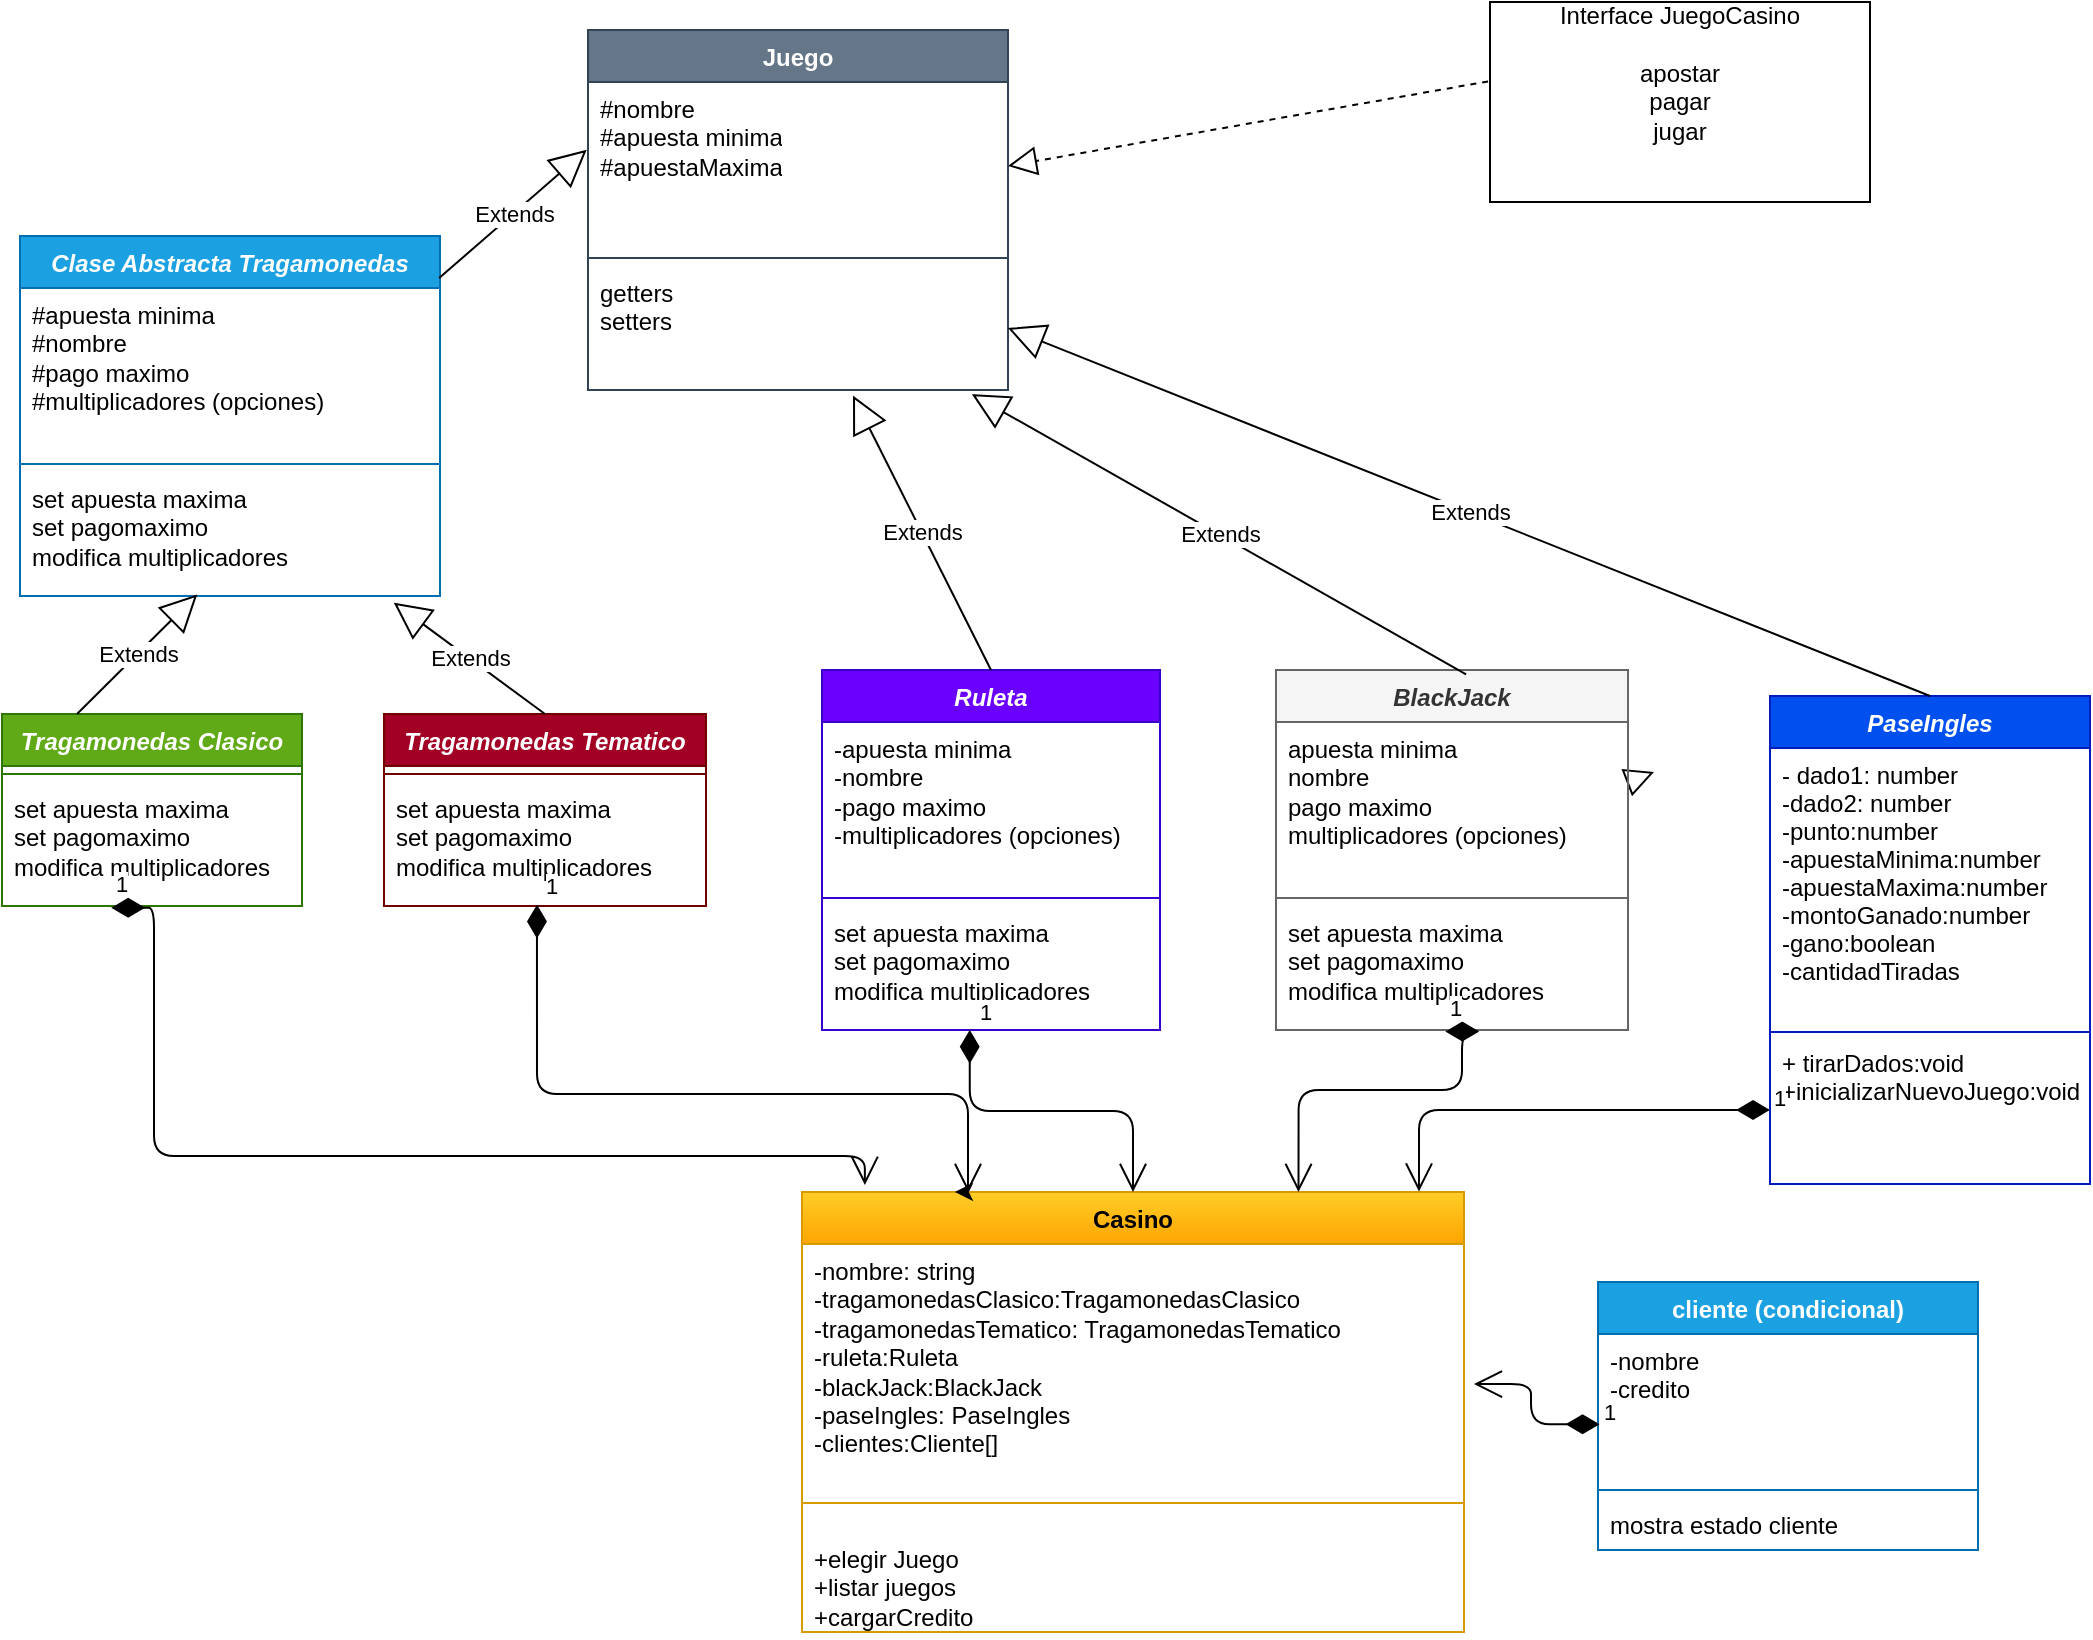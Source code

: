 <mxfile version="24.8.6">
  <diagram name="Página-1" id="bwIVNlXcXNwzSYkkAPYZ">
    <mxGraphModel dx="1089" dy="552" grid="0" gridSize="10" guides="1" tooltips="1" connect="1" arrows="1" fold="1" page="1" pageScale="1" pageWidth="1169" pageHeight="827" math="0" shadow="0">
      <root>
        <mxCell id="0" />
        <mxCell id="1" parent="0" />
        <mxCell id="TmxRiigGSbf3DHzbI32Z-1" value="Interface JuegoCasino&lt;div&gt;&lt;br&gt;&lt;/div&gt;&lt;div&gt;apostar&lt;/div&gt;&lt;div&gt;pagar&lt;/div&gt;&lt;div&gt;jugar&lt;/div&gt;&lt;div&gt;&lt;br&gt;&lt;/div&gt;&lt;div&gt;&lt;br&gt;&lt;/div&gt;" style="html=1;whiteSpace=wrap;" parent="1" vertex="1">
          <mxGeometry x="770" y="14" width="190" height="100" as="geometry" />
        </mxCell>
        <mxCell id="TmxRiigGSbf3DHzbI32Z-6" value="&lt;i&gt;Clase Abstracta Tragamonedas&lt;/i&gt;" style="swimlane;fontStyle=1;align=center;verticalAlign=top;childLayout=stackLayout;horizontal=1;startSize=26;horizontalStack=0;resizeParent=1;resizeParentMax=0;resizeLast=0;collapsible=1;marginBottom=0;whiteSpace=wrap;html=1;fillColor=#1ba1e2;strokeColor=#006EAF;fontColor=#ffffff;" parent="1" vertex="1">
          <mxGeometry x="35" y="131" width="210" height="180" as="geometry" />
        </mxCell>
        <mxCell id="TmxRiigGSbf3DHzbI32Z-7" value="&lt;div&gt;#apuesta minima&lt;/div&gt;&lt;div&gt;#nombre&lt;/div&gt;&lt;div&gt;#pago maximo&lt;/div&gt;&lt;div&gt;#multiplicadores (opciones)&lt;/div&gt;" style="text;strokeColor=none;fillColor=none;align=left;verticalAlign=top;spacingLeft=4;spacingRight=4;overflow=hidden;rotatable=0;points=[[0,0.5],[1,0.5]];portConstraint=eastwest;whiteSpace=wrap;html=1;" parent="TmxRiigGSbf3DHzbI32Z-6" vertex="1">
          <mxGeometry y="26" width="210" height="84" as="geometry" />
        </mxCell>
        <mxCell id="TmxRiigGSbf3DHzbI32Z-8" value="" style="line;strokeWidth=1;fillColor=none;align=left;verticalAlign=middle;spacingTop=-1;spacingLeft=3;spacingRight=3;rotatable=0;labelPosition=right;points=[];portConstraint=eastwest;strokeColor=inherit;" parent="TmxRiigGSbf3DHzbI32Z-6" vertex="1">
          <mxGeometry y="110" width="210" height="8" as="geometry" />
        </mxCell>
        <mxCell id="TmxRiigGSbf3DHzbI32Z-9" value="set apuesta maxima&lt;div&gt;set pagomaximo&lt;/div&gt;&lt;div&gt;modifica multiplicadores&lt;/div&gt;&lt;div&gt;&lt;br&gt;&lt;/div&gt;" style="text;strokeColor=none;fillColor=none;align=left;verticalAlign=top;spacingLeft=4;spacingRight=4;overflow=hidden;rotatable=0;points=[[0,0.5],[1,0.5]];portConstraint=eastwest;whiteSpace=wrap;html=1;" parent="TmxRiigGSbf3DHzbI32Z-6" vertex="1">
          <mxGeometry y="118" width="210" height="62" as="geometry" />
        </mxCell>
        <mxCell id="TmxRiigGSbf3DHzbI32Z-12" value="&lt;i&gt;Tragamonedas Clasico&lt;/i&gt;" style="swimlane;fontStyle=1;align=center;verticalAlign=top;childLayout=stackLayout;horizontal=1;startSize=26;horizontalStack=0;resizeParent=1;resizeParentMax=0;resizeLast=0;collapsible=1;marginBottom=0;whiteSpace=wrap;html=1;fillColor=#60a917;strokeColor=#2D7600;fontColor=#ffffff;" parent="1" vertex="1">
          <mxGeometry x="26" y="370" width="150" height="96" as="geometry" />
        </mxCell>
        <mxCell id="TmxRiigGSbf3DHzbI32Z-14" value="" style="line;strokeWidth=1;fillColor=none;align=left;verticalAlign=middle;spacingTop=-1;spacingLeft=3;spacingRight=3;rotatable=0;labelPosition=right;points=[];portConstraint=eastwest;strokeColor=inherit;" parent="TmxRiigGSbf3DHzbI32Z-12" vertex="1">
          <mxGeometry y="26" width="150" height="8" as="geometry" />
        </mxCell>
        <mxCell id="TmxRiigGSbf3DHzbI32Z-15" value="set apuesta maxima&lt;div&gt;set pagomaximo&lt;/div&gt;&lt;div&gt;modifica multiplicadores&lt;/div&gt;&lt;div&gt;&lt;br&gt;&lt;/div&gt;" style="text;strokeColor=none;fillColor=none;align=left;verticalAlign=top;spacingLeft=4;spacingRight=4;overflow=hidden;rotatable=0;points=[[0,0.5],[1,0.5]];portConstraint=eastwest;whiteSpace=wrap;html=1;" parent="TmxRiigGSbf3DHzbI32Z-12" vertex="1">
          <mxGeometry y="34" width="150" height="62" as="geometry" />
        </mxCell>
        <mxCell id="TmxRiigGSbf3DHzbI32Z-16" value="&lt;i&gt;Tragamonedas Tematico&lt;/i&gt;" style="swimlane;fontStyle=1;align=center;verticalAlign=top;childLayout=stackLayout;horizontal=1;startSize=26;horizontalStack=0;resizeParent=1;resizeParentMax=0;resizeLast=0;collapsible=1;marginBottom=0;whiteSpace=wrap;html=1;fillColor=#a20025;strokeColor=#6F0000;fontColor=#ffffff;" parent="1" vertex="1">
          <mxGeometry x="217" y="370" width="161" height="96" as="geometry" />
        </mxCell>
        <mxCell id="TmxRiigGSbf3DHzbI32Z-18" value="" style="line;strokeWidth=1;fillColor=none;align=left;verticalAlign=middle;spacingTop=-1;spacingLeft=3;spacingRight=3;rotatable=0;labelPosition=right;points=[];portConstraint=eastwest;strokeColor=inherit;" parent="TmxRiigGSbf3DHzbI32Z-16" vertex="1">
          <mxGeometry y="26" width="161" height="8" as="geometry" />
        </mxCell>
        <mxCell id="TmxRiigGSbf3DHzbI32Z-19" value="set apuesta maxima&lt;div&gt;set pagomaximo&lt;/div&gt;&lt;div&gt;modifica multiplicadores&lt;/div&gt;&lt;div&gt;&lt;br&gt;&lt;/div&gt;" style="text;strokeColor=none;fillColor=none;align=left;verticalAlign=top;spacingLeft=4;spacingRight=4;overflow=hidden;rotatable=0;points=[[0,0.5],[1,0.5]];portConstraint=eastwest;whiteSpace=wrap;html=1;" parent="TmxRiigGSbf3DHzbI32Z-16" vertex="1">
          <mxGeometry y="34" width="161" height="62" as="geometry" />
        </mxCell>
        <mxCell id="TmxRiigGSbf3DHzbI32Z-20" value="Casino" style="swimlane;fontStyle=1;align=center;verticalAlign=top;childLayout=stackLayout;horizontal=1;startSize=26;horizontalStack=0;resizeParent=1;resizeParentMax=0;resizeLast=0;collapsible=1;marginBottom=0;whiteSpace=wrap;html=1;fillColor=#ffcd28;gradientColor=#ffa500;strokeColor=#d79b00;" parent="1" vertex="1">
          <mxGeometry x="426" y="609" width="331" height="220" as="geometry" />
        </mxCell>
        <mxCell id="TmxRiigGSbf3DHzbI32Z-21" value="-nombre: string&lt;br&gt;-tragamonedasClasico:TragamonedasClasico&lt;div&gt;-tragamonedasTematico: TragamonedasTematico&lt;br&gt;&lt;div&gt;-ruleta:Ruleta&lt;/div&gt;&lt;div&gt;-blackJack:BlackJack&lt;/div&gt;&lt;div&gt;-paseIngles: PaseIngles&lt;/div&gt;&lt;div&gt;-clientes:Cliente[]&lt;/div&gt;&lt;/div&gt;" style="text;strokeColor=none;fillColor=none;align=left;verticalAlign=top;spacingLeft=4;spacingRight=4;overflow=hidden;rotatable=0;points=[[0,0.5],[1,0.5]];portConstraint=eastwest;whiteSpace=wrap;html=1;" parent="TmxRiigGSbf3DHzbI32Z-20" vertex="1">
          <mxGeometry y="26" width="331" height="115" as="geometry" />
        </mxCell>
        <mxCell id="TmxRiigGSbf3DHzbI32Z-22" value="" style="line;strokeWidth=1;fillColor=none;align=left;verticalAlign=middle;spacingTop=-1;spacingLeft=3;spacingRight=3;rotatable=0;labelPosition=right;points=[];portConstraint=eastwest;strokeColor=inherit;" parent="TmxRiigGSbf3DHzbI32Z-20" vertex="1">
          <mxGeometry y="141" width="331" height="29" as="geometry" />
        </mxCell>
        <mxCell id="TmxRiigGSbf3DHzbI32Z-44" value="+elegir Juego&lt;div&gt;+listar juegos&lt;/div&gt;&lt;div&gt;+cargarCredito&lt;/div&gt;" style="text;strokeColor=none;fillColor=none;align=left;verticalAlign=top;spacingLeft=4;spacingRight=4;overflow=hidden;rotatable=0;points=[[0,0.5],[1,0.5]];portConstraint=eastwest;whiteSpace=wrap;html=1;" parent="TmxRiigGSbf3DHzbI32Z-20" vertex="1">
          <mxGeometry y="170" width="331" height="50" as="geometry" />
        </mxCell>
        <mxCell id="TmxRiigGSbf3DHzbI32Z-24" value="&lt;i&gt;Ruleta&lt;/i&gt;" style="swimlane;fontStyle=1;align=center;verticalAlign=top;childLayout=stackLayout;horizontal=1;startSize=26;horizontalStack=0;resizeParent=1;resizeParentMax=0;resizeLast=0;collapsible=1;marginBottom=0;whiteSpace=wrap;html=1;fillColor=#6a00ff;strokeColor=#3700CC;fontColor=#ffffff;" parent="1" vertex="1">
          <mxGeometry x="436" y="348" width="169" height="180" as="geometry" />
        </mxCell>
        <mxCell id="TmxRiigGSbf3DHzbI32Z-25" value="&lt;div&gt;-apuesta minima&lt;/div&gt;&lt;div&gt;-nombre&lt;/div&gt;&lt;div&gt;-pago maximo&lt;/div&gt;&lt;div&gt;-multiplicadores (opciones)&lt;/div&gt;" style="text;strokeColor=none;fillColor=none;align=left;verticalAlign=top;spacingLeft=4;spacingRight=4;overflow=hidden;rotatable=0;points=[[0,0.5],[1,0.5]];portConstraint=eastwest;whiteSpace=wrap;html=1;" parent="TmxRiigGSbf3DHzbI32Z-24" vertex="1">
          <mxGeometry y="26" width="169" height="84" as="geometry" />
        </mxCell>
        <mxCell id="TmxRiigGSbf3DHzbI32Z-26" value="" style="line;strokeWidth=1;fillColor=none;align=left;verticalAlign=middle;spacingTop=-1;spacingLeft=3;spacingRight=3;rotatable=0;labelPosition=right;points=[];portConstraint=eastwest;strokeColor=inherit;" parent="TmxRiigGSbf3DHzbI32Z-24" vertex="1">
          <mxGeometry y="110" width="169" height="8" as="geometry" />
        </mxCell>
        <mxCell id="TmxRiigGSbf3DHzbI32Z-27" value="set apuesta maxima&lt;div&gt;set pagomaximo&lt;/div&gt;&lt;div&gt;modifica multiplicadores&lt;/div&gt;&lt;div&gt;&lt;br&gt;&lt;/div&gt;" style="text;strokeColor=none;fillColor=none;align=left;verticalAlign=top;spacingLeft=4;spacingRight=4;overflow=hidden;rotatable=0;points=[[0,0.5],[1,0.5]];portConstraint=eastwest;whiteSpace=wrap;html=1;" parent="TmxRiigGSbf3DHzbI32Z-24" vertex="1">
          <mxGeometry y="118" width="169" height="62" as="geometry" />
        </mxCell>
        <mxCell id="TmxRiigGSbf3DHzbI32Z-40" value="cliente (condicional)" style="swimlane;fontStyle=1;align=center;verticalAlign=top;childLayout=stackLayout;horizontal=1;startSize=26;horizontalStack=0;resizeParent=1;resizeParentMax=0;resizeLast=0;collapsible=1;marginBottom=0;whiteSpace=wrap;html=1;fillColor=#1ba1e2;fontColor=#ffffff;strokeColor=#006EAF;" parent="1" vertex="1">
          <mxGeometry x="824" y="654" width="190" height="134" as="geometry" />
        </mxCell>
        <mxCell id="TmxRiigGSbf3DHzbI32Z-41" value="-nombre&lt;div&gt;-credito&lt;/div&gt;" style="text;strokeColor=none;fillColor=none;align=left;verticalAlign=top;spacingLeft=4;spacingRight=4;overflow=hidden;rotatable=0;points=[[0,0.5],[1,0.5]];portConstraint=eastwest;whiteSpace=wrap;html=1;" parent="TmxRiigGSbf3DHzbI32Z-40" vertex="1">
          <mxGeometry y="26" width="190" height="74" as="geometry" />
        </mxCell>
        <mxCell id="TmxRiigGSbf3DHzbI32Z-42" value="" style="line;strokeWidth=1;fillColor=none;align=left;verticalAlign=middle;spacingTop=-1;spacingLeft=3;spacingRight=3;rotatable=0;labelPosition=right;points=[];portConstraint=eastwest;strokeColor=inherit;" parent="TmxRiigGSbf3DHzbI32Z-40" vertex="1">
          <mxGeometry y="100" width="190" height="8" as="geometry" />
        </mxCell>
        <mxCell id="TmxRiigGSbf3DHzbI32Z-43" value="mostra estado cliente" style="text;strokeColor=none;fillColor=none;align=left;verticalAlign=top;spacingLeft=4;spacingRight=4;overflow=hidden;rotatable=0;points=[[0,0.5],[1,0.5]];portConstraint=eastwest;whiteSpace=wrap;html=1;" parent="TmxRiigGSbf3DHzbI32Z-40" vertex="1">
          <mxGeometry y="108" width="190" height="26" as="geometry" />
        </mxCell>
        <mxCell id="1PK3M7cZoepvQwBATbSP-1" value="Extends" style="endArrow=block;endSize=16;endFill=0;html=1;rounded=0;entryX=0.422;entryY=0.988;entryDx=0;entryDy=0;entryPerimeter=0;exitX=0.25;exitY=0;exitDx=0;exitDy=0;" parent="1" source="TmxRiigGSbf3DHzbI32Z-12" target="TmxRiigGSbf3DHzbI32Z-9" edge="1">
          <mxGeometry width="160" relative="1" as="geometry">
            <mxPoint x="130" y="399" as="sourcePoint" />
            <mxPoint x="290" y="389" as="targetPoint" />
          </mxGeometry>
        </mxCell>
        <mxCell id="1PK3M7cZoepvQwBATbSP-4" value="Extends" style="endArrow=block;endSize=16;endFill=0;html=1;rounded=0;entryX=0.89;entryY=1.054;entryDx=0;entryDy=0;entryPerimeter=0;exitX=0.5;exitY=0;exitDx=0;exitDy=0;" parent="1" source="TmxRiigGSbf3DHzbI32Z-16" target="TmxRiigGSbf3DHzbI32Z-9" edge="1">
          <mxGeometry width="160" relative="1" as="geometry">
            <mxPoint x="373" y="397" as="sourcePoint" />
            <mxPoint x="494" y="378" as="targetPoint" />
          </mxGeometry>
        </mxCell>
        <mxCell id="1PK3M7cZoepvQwBATbSP-6" value="" style="endArrow=block;dashed=1;endFill=0;endSize=12;html=1;rounded=0;startArrow=none;" parent="1" source="TmxRiigGSbf3DHzbI32Z-45" edge="1">
          <mxGeometry width="160" relative="1" as="geometry">
            <mxPoint x="484" y="119" as="sourcePoint" />
            <mxPoint x="852" y="399" as="targetPoint" />
          </mxGeometry>
        </mxCell>
        <mxCell id="1PK3M7cZoepvQwBATbSP-7" value="" style="endArrow=block;dashed=1;endFill=0;endSize=12;html=1;rounded=0;exitX=-0.005;exitY=0.397;exitDx=0;exitDy=0;exitPerimeter=0;entryX=1;entryY=0.5;entryDx=0;entryDy=0;" parent="1" source="TmxRiigGSbf3DHzbI32Z-1" target="26" edge="1">
          <mxGeometry width="160" relative="1" as="geometry">
            <mxPoint x="125" y="154" as="sourcePoint" />
            <mxPoint x="300" y="143" as="targetPoint" />
          </mxGeometry>
        </mxCell>
        <mxCell id="TmxRiigGSbf3DHzbI32Z-45" value="&lt;i&gt;BlackJack&lt;/i&gt;" style="swimlane;fontStyle=1;align=center;verticalAlign=top;childLayout=stackLayout;horizontal=1;startSize=26;horizontalStack=0;resizeParent=1;resizeParentMax=0;resizeLast=0;collapsible=1;marginBottom=0;whiteSpace=wrap;html=1;fillColor=#f5f5f5;strokeColor=#666666;fontColor=#333333;" parent="1" vertex="1">
          <mxGeometry x="663" y="348" width="176" height="180" as="geometry" />
        </mxCell>
        <mxCell id="TmxRiigGSbf3DHzbI32Z-46" value="&lt;div&gt;apuesta minima&lt;/div&gt;&lt;div&gt;nombre&lt;/div&gt;&lt;div&gt;pago maximo&lt;/div&gt;&lt;div&gt;multiplicadores (opciones)&lt;/div&gt;" style="text;strokeColor=none;fillColor=none;align=left;verticalAlign=top;spacingLeft=4;spacingRight=4;overflow=hidden;rotatable=0;points=[[0,0.5],[1,0.5]];portConstraint=eastwest;whiteSpace=wrap;html=1;" parent="TmxRiigGSbf3DHzbI32Z-45" vertex="1">
          <mxGeometry y="26" width="176" height="84" as="geometry" />
        </mxCell>
        <mxCell id="TmxRiigGSbf3DHzbI32Z-47" value="" style="line;strokeWidth=1;fillColor=none;align=left;verticalAlign=middle;spacingTop=-1;spacingLeft=3;spacingRight=3;rotatable=0;labelPosition=right;points=[];portConstraint=eastwest;strokeColor=inherit;" parent="TmxRiigGSbf3DHzbI32Z-45" vertex="1">
          <mxGeometry y="110" width="176" height="8" as="geometry" />
        </mxCell>
        <mxCell id="TmxRiigGSbf3DHzbI32Z-48" value="set apuesta maxima&lt;div&gt;set pagomaximo&lt;/div&gt;&lt;div&gt;modifica multiplicadores&lt;/div&gt;&lt;div&gt;&lt;br&gt;&lt;/div&gt;" style="text;strokeColor=none;fillColor=none;align=left;verticalAlign=top;spacingLeft=4;spacingRight=4;overflow=hidden;rotatable=0;points=[[0,0.5],[1,0.5]];portConstraint=eastwest;whiteSpace=wrap;html=1;" parent="TmxRiigGSbf3DHzbI32Z-45" vertex="1">
          <mxGeometry y="118" width="176" height="62" as="geometry" />
        </mxCell>
        <mxCell id="7" value="PaseIngles" style="swimlane;fontStyle=3;align=center;verticalAlign=top;childLayout=stackLayout;horizontal=1;startSize=26;horizontalStack=0;resizeParent=1;resizeParentMax=0;resizeLast=0;collapsible=1;marginBottom=0;fillColor=#0050ef;strokeColor=#001DBC;fontColor=#ffffff;" parent="1" vertex="1">
          <mxGeometry x="910" y="361" width="160" height="244" as="geometry" />
        </mxCell>
        <mxCell id="8" value="- dado1: number&#xa;-dado2: number&#xa;-punto:number&#xa;-apuestaMinima:number&#xa;-apuestaMaxima:number&#xa;-montoGanado:number&#xa;-gano:boolean&#xa;-cantidadTiradas" style="text;strokeColor=none;fillColor=none;align=left;verticalAlign=top;spacingLeft=4;spacingRight=4;overflow=hidden;rotatable=0;points=[[0,0.5],[1,0.5]];portConstraint=eastwest;" parent="7" vertex="1">
          <mxGeometry y="26" width="160" height="140" as="geometry" />
        </mxCell>
        <mxCell id="9" value="" style="line;strokeWidth=1;fillColor=none;align=left;verticalAlign=middle;spacingTop=-1;spacingLeft=3;spacingRight=3;rotatable=0;labelPosition=right;points=[];portConstraint=eastwest;strokeColor=inherit;" parent="7" vertex="1">
          <mxGeometry y="166" width="160" height="4" as="geometry" />
        </mxCell>
        <mxCell id="10" value="+ tirarDados:void&#xa;+inicializarNuevoJuego:void&#xa;" style="text;strokeColor=none;fillColor=none;align=left;verticalAlign=top;spacingLeft=4;spacingRight=4;overflow=hidden;rotatable=0;points=[[0,0.5],[1,0.5]];portConstraint=eastwest;" parent="7" vertex="1">
          <mxGeometry y="170" width="160" height="74" as="geometry" />
        </mxCell>
        <mxCell id="15" style="edgeStyle=none;html=1;exitX=0.25;exitY=0;exitDx=0;exitDy=0;entryX=0.231;entryY=0;entryDx=0;entryDy=0;entryPerimeter=0;" parent="1" source="TmxRiigGSbf3DHzbI32Z-20" target="TmxRiigGSbf3DHzbI32Z-20" edge="1">
          <mxGeometry relative="1" as="geometry" />
        </mxCell>
        <mxCell id="19" value="1" style="endArrow=open;html=1;endSize=12;startArrow=diamondThin;startSize=14;startFill=1;edgeStyle=orthogonalEdgeStyle;align=left;verticalAlign=bottom;exitX=0.437;exitY=0.999;exitDx=0;exitDy=0;exitPerimeter=0;entryX=0.5;entryY=0;entryDx=0;entryDy=0;" parent="1" source="TmxRiigGSbf3DHzbI32Z-27" target="TmxRiigGSbf3DHzbI32Z-20" edge="1">
          <mxGeometry x="-1" y="3" relative="1" as="geometry">
            <mxPoint x="541" y="622" as="sourcePoint" />
            <mxPoint x="701" y="622" as="targetPoint" />
          </mxGeometry>
        </mxCell>
        <mxCell id="20" value="1" style="endArrow=open;html=1;endSize=12;startArrow=diamondThin;startSize=14;startFill=1;edgeStyle=orthogonalEdgeStyle;align=left;verticalAlign=bottom;exitX=0.475;exitY=0.989;exitDx=0;exitDy=0;exitPerimeter=0;" parent="1" source="TmxRiigGSbf3DHzbI32Z-19" edge="1">
          <mxGeometry x="-1" y="3" relative="1" as="geometry">
            <mxPoint x="297" y="622" as="sourcePoint" />
            <mxPoint x="509" y="609" as="targetPoint" />
            <Array as="points">
              <mxPoint x="294" y="560" />
              <mxPoint x="509" y="560" />
            </Array>
          </mxGeometry>
        </mxCell>
        <mxCell id="21" value="1" style="endArrow=open;html=1;endSize=12;startArrow=diamondThin;startSize=14;startFill=1;edgeStyle=orthogonalEdgeStyle;align=left;verticalAlign=bottom;exitX=0.364;exitY=1.015;exitDx=0;exitDy=0;exitPerimeter=0;entryX=0.095;entryY=-0.016;entryDx=0;entryDy=0;entryPerimeter=0;" parent="1" source="TmxRiigGSbf3DHzbI32Z-15" target="TmxRiigGSbf3DHzbI32Z-20" edge="1">
          <mxGeometry x="-1" y="3" relative="1" as="geometry">
            <mxPoint x="297" y="622" as="sourcePoint" />
            <mxPoint x="457" y="622" as="targetPoint" />
            <Array as="points">
              <mxPoint x="102" y="591" />
              <mxPoint x="457" y="591" />
            </Array>
          </mxGeometry>
        </mxCell>
        <mxCell id="22" value="1" style="endArrow=open;html=1;endSize=12;startArrow=diamondThin;startSize=14;startFill=1;edgeStyle=orthogonalEdgeStyle;align=left;verticalAlign=bottom;exitX=0.481;exitY=1.013;exitDx=0;exitDy=0;exitPerimeter=0;entryX=0.75;entryY=0;entryDx=0;entryDy=0;" parent="1" source="TmxRiigGSbf3DHzbI32Z-48" target="TmxRiigGSbf3DHzbI32Z-20" edge="1">
          <mxGeometry x="-1" y="3" relative="1" as="geometry">
            <mxPoint x="550" y="622" as="sourcePoint" />
            <mxPoint x="710" y="622" as="targetPoint" />
            <Array as="points">
              <mxPoint x="756" y="529" />
              <mxPoint x="756" y="558" />
              <mxPoint x="674" y="558" />
            </Array>
          </mxGeometry>
        </mxCell>
        <mxCell id="23" value="1" style="endArrow=open;html=1;endSize=12;startArrow=diamondThin;startSize=14;startFill=1;edgeStyle=orthogonalEdgeStyle;align=left;verticalAlign=bottom;entryX=0.932;entryY=-0.001;entryDx=0;entryDy=0;entryPerimeter=0;" parent="1" source="10" target="TmxRiigGSbf3DHzbI32Z-20" edge="1">
          <mxGeometry x="-1" y="3" relative="1" as="geometry">
            <mxPoint x="550" y="622" as="sourcePoint" />
            <mxPoint x="710" y="622" as="targetPoint" />
          </mxGeometry>
        </mxCell>
        <mxCell id="24" value="1" style="endArrow=open;html=1;endSize=12;startArrow=diamondThin;startSize=14;startFill=1;edgeStyle=orthogonalEdgeStyle;align=left;verticalAlign=bottom;exitX=0.004;exitY=0.61;exitDx=0;exitDy=0;exitPerimeter=0;entryX=1.015;entryY=0.609;entryDx=0;entryDy=0;entryPerimeter=0;" parent="1" source="TmxRiigGSbf3DHzbI32Z-41" target="TmxRiigGSbf3DHzbI32Z-21" edge="1">
          <mxGeometry x="-1" y="3" relative="1" as="geometry">
            <mxPoint x="550" y="622" as="sourcePoint" />
            <mxPoint x="710" y="622" as="targetPoint" />
          </mxGeometry>
        </mxCell>
        <mxCell id="25" value="Juego" style="swimlane;fontStyle=1;align=center;verticalAlign=top;childLayout=stackLayout;horizontal=1;startSize=26;horizontalStack=0;resizeParent=1;resizeParentMax=0;resizeLast=0;collapsible=1;marginBottom=0;whiteSpace=wrap;html=1;fillColor=#647687;strokeColor=#314354;fontColor=#ffffff;" parent="1" vertex="1">
          <mxGeometry x="319" y="28" width="210" height="180" as="geometry" />
        </mxCell>
        <mxCell id="26" value="&lt;div&gt;#nombre&lt;/div&gt;&lt;div&gt;#apuesta minima&lt;/div&gt;&lt;div&gt;&lt;span style=&quot;background-color: initial;&quot;&gt;#apuestaMaxima&lt;/span&gt;&lt;br&gt;&lt;/div&gt;&lt;div&gt;&lt;br&gt;&lt;/div&gt;" style="text;strokeColor=none;fillColor=none;align=left;verticalAlign=top;spacingLeft=4;spacingRight=4;overflow=hidden;rotatable=0;points=[[0,0.5],[1,0.5]];portConstraint=eastwest;whiteSpace=wrap;html=1;" parent="25" vertex="1">
          <mxGeometry y="26" width="210" height="84" as="geometry" />
        </mxCell>
        <mxCell id="27" value="" style="line;strokeWidth=1;fillColor=none;align=left;verticalAlign=middle;spacingTop=-1;spacingLeft=3;spacingRight=3;rotatable=0;labelPosition=right;points=[];portConstraint=eastwest;strokeColor=inherit;" parent="25" vertex="1">
          <mxGeometry y="110" width="210" height="8" as="geometry" />
        </mxCell>
        <mxCell id="28" value="getters&lt;br&gt;setters" style="text;strokeColor=none;fillColor=none;align=left;verticalAlign=top;spacingLeft=4;spacingRight=4;overflow=hidden;rotatable=0;points=[[0,0.5],[1,0.5]];portConstraint=eastwest;whiteSpace=wrap;html=1;" parent="25" vertex="1">
          <mxGeometry y="118" width="210" height="62" as="geometry" />
        </mxCell>
        <mxCell id="31" value="Extends" style="endArrow=block;endSize=16;endFill=0;html=1;entryX=0.914;entryY=1.034;entryDx=0;entryDy=0;entryPerimeter=0;exitX=0.54;exitY=0.012;exitDx=0;exitDy=0;exitPerimeter=0;" parent="1" target="28" edge="1" source="TmxRiigGSbf3DHzbI32Z-45">
          <mxGeometry width="160" relative="1" as="geometry">
            <mxPoint x="853" y="351" as="sourcePoint" />
            <mxPoint x="655" y="166" as="targetPoint" />
          </mxGeometry>
        </mxCell>
        <mxCell id="32" value="Extends" style="endArrow=block;endSize=16;endFill=0;html=1;entryX=-0.003;entryY=0.403;entryDx=0;entryDy=0;entryPerimeter=0;exitX=0.998;exitY=-0.059;exitDx=0;exitDy=0;exitPerimeter=0;" parent="1" source="TmxRiigGSbf3DHzbI32Z-7" target="26" edge="1">
          <mxGeometry width="160" relative="1" as="geometry">
            <mxPoint x="243" y="224" as="sourcePoint" />
            <mxPoint x="403" y="224" as="targetPoint" />
          </mxGeometry>
        </mxCell>
        <mxCell id="33" value="Extends" style="endArrow=block;endSize=16;endFill=0;html=1;entryX=0.631;entryY=1.045;entryDx=0;entryDy=0;entryPerimeter=0;exitX=0.5;exitY=0;exitDx=0;exitDy=0;" parent="1" target="28" edge="1" source="TmxRiigGSbf3DHzbI32Z-24">
          <mxGeometry width="160" relative="1" as="geometry">
            <mxPoint x="597" y="354" as="sourcePoint" />
            <mxPoint x="655" y="166" as="targetPoint" />
          </mxGeometry>
        </mxCell>
        <mxCell id="34" value="Extends" style="endArrow=block;endSize=16;endFill=0;html=1;entryX=1;entryY=0.5;entryDx=0;entryDy=0;exitX=0.5;exitY=0;exitDx=0;exitDy=0;" parent="1" target="28" edge="1" source="7">
          <mxGeometry width="160" relative="1" as="geometry">
            <mxPoint x="1037" y="360" as="sourcePoint" />
            <mxPoint x="655" y="166" as="targetPoint" />
          </mxGeometry>
        </mxCell>
      </root>
    </mxGraphModel>
  </diagram>
</mxfile>
